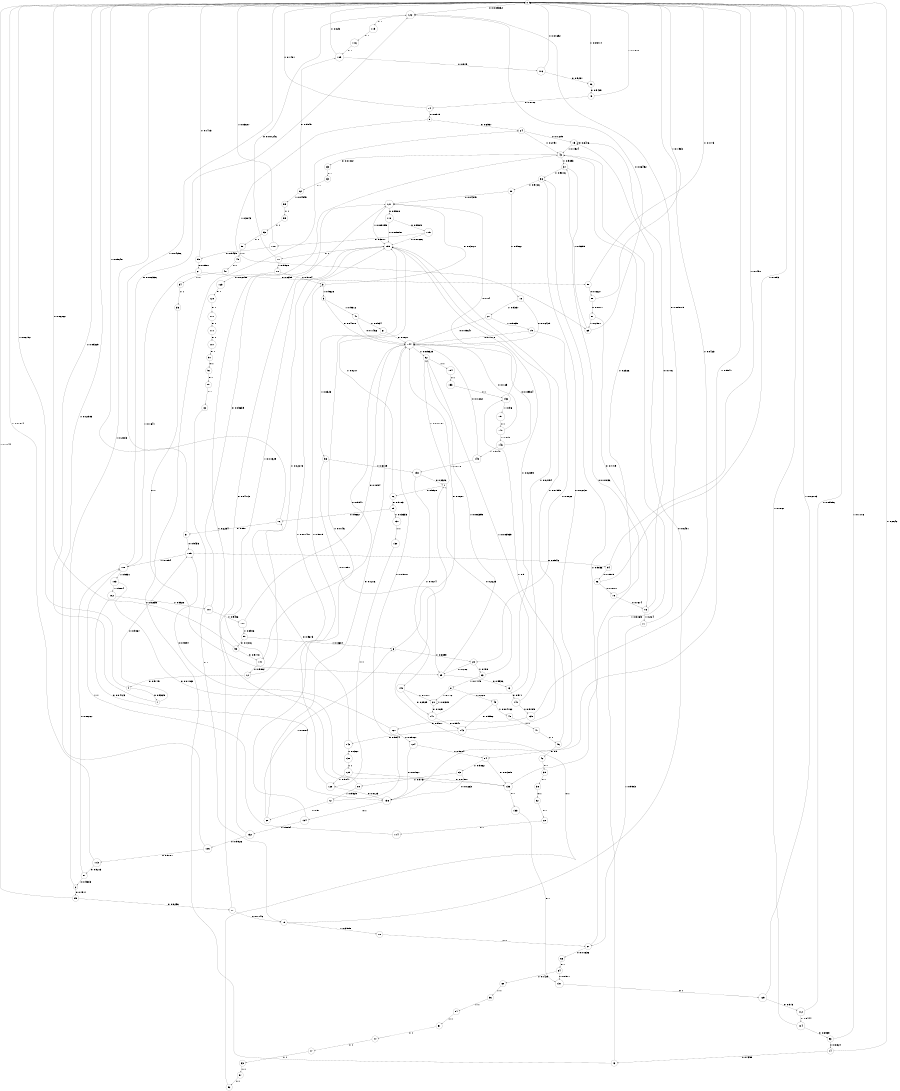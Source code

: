 digraph "ch3_face_source_L16" {
size = "6,8.5";
ratio = "fill";
node [shape = circle];
node [fontsize = 24];
edge [fontsize = 24];
0 -> 122 [label = "0: 0.005332  "];
0 -> 84 [label = "1: 0.9947   "];
1 -> 26 [label = "0: 0.9928   "];
1 -> 92 [label = "1: 0.007181  "];
2 -> 85 [label = "0: 0.7917   "];
2 -> 0 [label = "1: 0.2083   "];
3 -> 121 [label = "0: 0.03721  "];
3 -> 5 [label = "1: 0.9628   "];
4 -> 7 [label = "0: 0.9325   "];
4 -> 0 [label = "1: 0.06752  "];
5 -> 144 [label = "0: 0.04878  "];
5 -> 41 [label = "1: 0.9512   "];
6 -> 144 [label = "0: 0.1601   "];
6 -> 28 [label = "1: 0.8399   "];
7 -> 105 [label = "0: 0.9067   "];
7 -> 0 [label = "1: 0.09329  "];
8 -> 49 [label = "0: 0.228    "];
8 -> 20 [label = "1: 0.772    "];
9 -> 24 [label = "0: 0.6957   "];
9 -> 69 [label = "1: 0.3043   "];
10 -> 123 [label = "0: 0.02158  "];
10 -> 3 [label = "1: 0.9784   "];
11 -> 122 [label = "0: 0.007246  "];
11 -> 10 [label = "1: 0.9928   "];
12 -> 4 [label = "0: 0.9775   "];
12 -> 155 [label = "1: 0.02248  "];
13 -> 140 [label = "0: 0.971    "];
13 -> 155 [label = "1: 0.02899  "];
14 -> 73 [label = "0: 0.7358   "];
14 -> 0 [label = "1: 0.2642   "];
15 -> 15 [label = "0: 0.8476   "];
15 -> 43 [label = "1: 0.1524   "];
16 -> 31 [label = "0: 0.957    "];
16 -> 0 [label = "1: 0.04296  "];
17 -> 33 [label = "1: 1        "];
18 -> 144 [label = "0: 0.06429  "];
18 -> 27 [label = "1: 0.9357   "];
19 -> 144 [label = "0: 0.1178   "];
19 -> 28 [label = "1: 0.8822   "];
20 -> 147 [label = "0: 0.1691   "];
20 -> 20 [label = "1: 0.8309   "];
21 -> 90 [label = "0: 0.8359   "];
21 -> 108 [label = "1: 0.1641   "];
22 -> 114 [label = "0: 1        "];
23 -> 1 [label = "0: 0.2225   "];
23 -> 8 [label = "1: 0.7775   "];
24 -> 15 [label = "0: 0.7209   "];
24 -> 43 [label = "1: 0.2791   "];
25 -> 16 [label = "0: 0.9667   "];
25 -> 137 [label = "1: 0.03333  "];
26 -> 25 [label = "0: 0.9783   "];
26 -> 155 [label = "1: 0.0217   "];
27 -> 144 [label = "0: 0.09647  "];
27 -> 19 [label = "1: 0.9035   "];
28 -> 29 [label = "0: 0.202    "];
28 -> 23 [label = "1: 0.798    "];
29 -> 13 [label = "0: 0.9936   "];
29 -> 92 [label = "1: 0.006395  "];
30 -> 121 [label = "0: 0.04375  "];
30 -> 18 [label = "1: 0.9562   "];
31 -> 105 [label = "0: 0.9435   "];
31 -> 0 [label = "1: 0.05648  "];
32 -> 22 [label = "0: 1        "];
33 -> 57 [label = "1: 1        "];
34 -> 35 [label = "1: 1        "];
35 -> 29 [label = "0: 1        "];
36 -> 136 [label = "0: 0.02737  "];
36 -> 30 [label = "1: 0.9726   "];
37 -> 135 [label = "0: 0.01836  "];
37 -> 36 [label = "1: 0.9816   "];
38 -> 32 [label = "0: 1        "];
39 -> 38 [label = "0: 1        "];
40 -> 34 [label = "1: 1        "];
41 -> 144 [label = "0: 0.1466   "];
41 -> 61 [label = "1: 0.8534   "];
42 -> 39 [label = "0: 1        "];
43 -> 65 [label = "0: 0.01067  "];
43 -> 37 [label = "1: 0.9893   "];
44 -> 17 [label = "1: 1        "];
45 -> 40 [label = "1: 1        "];
46 -> 42 [label = "0: 0.5      "];
46 -> 152 [label = "1: 0.5      "];
47 -> 46 [label = "1: 1        "];
48 -> 47 [label = "1: 1        "];
49 -> 143 [label = "0: 0.9952   "];
49 -> 48 [label = "1: 0.004762  "];
50 -> 45 [label = "1: 1        "];
51 -> 44 [label = "1: 1        "];
52 -> 1 [label = "0: 1        "];
53 -> 50 [label = "1: 1        "];
54 -> 51 [label = "1: 1        "];
55 -> 53 [label = "1: 1        "];
56 -> 54 [label = "1: 1        "];
57 -> 52 [label = "1: 1        "];
58 -> 29 [label = "0: 0.1891   "];
58 -> 150 [label = "1: 0.8109   "];
59 -> 55 [label = "1: 1        "];
60 -> 56 [label = "1: 1        "];
61 -> 144 [label = "0: 0.1677   "];
61 -> 58 [label = "1: 0.8323   "];
62 -> 109 [label = "0: 0.9545   "];
62 -> 59 [label = "1: 0.04545  "];
63 -> 62 [label = "0: 1        "];
64 -> 131 [label = "0: 0.8571   "];
64 -> 60 [label = "1: 0.1429   "];
65 -> 63 [label = "0: 1        "];
66 -> 64 [label = "0: 1        "];
67 -> 66 [label = "0: 0.01636  "];
67 -> 36 [label = "1: 0.9836   "];
68 -> 144 [label = "0: 0.1216   "];
68 -> 6 [label = "1: 0.8784   "];
69 -> 122 [label = "0: 0.06452  "];
69 -> 37 [label = "1: 0.9355   "];
70 -> 67 [label = "1: 1        "];
71 -> 122 [label = "0: 0.009709  "];
71 -> 67 [label = "1: 0.9903   "];
72 -> 144 [label = "0: 0.09001  "];
72 -> 68 [label = "1: 0.91     "];
73 -> 24 [label = "0: 0.6835   "];
73 -> 43 [label = "1: 0.3165   "];
74 -> 9 [label = "0: 0.8519   "];
74 -> 0 [label = "1: 0.1481   "];
75 -> 15 [label = "0: 0.6491   "];
75 -> 70 [label = "1: 0.3509   "];
76 -> 15 [label = "0: 0.776    "];
76 -> 71 [label = "1: 0.224    "];
77 -> 75 [label = "0: 0.7746   "];
77 -> 43 [label = "1: 0.2254   "];
78 -> 76 [label = "0: 0.7674   "];
78 -> 43 [label = "1: 0.2326   "];
79 -> 74 [label = "0: 0.8182   "];
79 -> 0 [label = "1: 0.1818   "];
80 -> 121 [label = "0: 0.04713  "];
80 -> 72 [label = "1: 0.9529   "];
81 -> 76 [label = "0: 0.7419   "];
81 -> 69 [label = "1: 0.2581   "];
82 -> 75 [label = "0: 1        "];
83 -> 136 [label = "0: 0.0263   "];
83 -> 80 [label = "1: 0.9737   "];
84 -> 135 [label = "0: 0.01385  "];
84 -> 83 [label = "1: 0.9862   "];
85 -> 77 [label = "0: 0.8256   "];
85 -> 0 [label = "1: 0.1744   "];
86 -> 78 [label = "0: 0.8107   "];
86 -> 0 [label = "1: 0.1893   "];
87 -> 2 [label = "0: 0.9383   "];
87 -> 108 [label = "1: 0.06167  "];
88 -> 81 [label = "0: 0.8017   "];
88 -> 0 [label = "1: 0.1983   "];
89 -> 82 [label = "0: 1        "];
90 -> 88 [label = "0: 0.8227   "];
90 -> 0 [label = "1: 0.1773   "];
91 -> 89 [label = "0: 1        "];
92 -> 154 [label = "1: 1        "];
93 -> 14 [label = "0: 0.8824   "];
93 -> 0 [label = "1: 0.1176   "];
94 -> 86 [label = "0: 0.8509   "];
94 -> 0 [label = "1: 0.1491   "];
95 -> 21 [label = "0: 0.8587   "];
95 -> 0 [label = "1: 0.1413   "];
96 -> 79 [label = "0: 0.9429   "];
96 -> 0 [label = "1: 0.05714  "];
97 -> 91 [label = "0: 1        "];
98 -> 141 [label = "0: 0.9778   "];
98 -> 0 [label = "1: 0.02222  "];
99 -> 98 [label = "0: 0.1316   "];
99 -> 6 [label = "1: 0.8684   "];
100 -> 144 [label = "0: 0.1094   "];
100 -> 99 [label = "1: 0.8906   "];
101 -> 121 [label = "0: 0.05639  "];
101 -> 100 [label = "1: 0.9436   "];
102 -> 136 [label = "0: 0.04723  "];
102 -> 101 [label = "1: 0.9528   "];
103 -> 135 [label = "0: 0.01163  "];
103 -> 102 [label = "1: 0.9884   "];
104 -> 93 [label = "0: 0.8939   "];
104 -> 0 [label = "1: 0.1061   "];
105 -> 94 [label = "0: 0.8946   "];
105 -> 108 [label = "1: 0.1054   "];
106 -> 96 [label = "0: 0.9231   "];
106 -> 0 [label = "1: 0.07692  "];
107 -> 97 [label = "0: 1        "];
108 -> 122 [label = "0: 0.006936  "];
108 -> 103 [label = "1: 0.9931   "];
109 -> 106 [label = "0: 0.975    "];
109 -> 0 [label = "1: 0.025    "];
110 -> 95 [label = "0: 0.9439   "];
110 -> 0 [label = "1: 0.05607  "];
111 -> 107 [label = "0: 1        "];
112 -> 104 [label = "0: 0.9444   "];
112 -> 0 [label = "1: 0.05556  "];
113 -> 87 [label = "0: 0.9213   "];
113 -> 0 [label = "1: 0.07874  "];
114 -> 108 [label = "1: 1        "];
115 -> 110 [label = "0: 0.9817   "];
115 -> 155 [label = "1: 0.01826  "];
116 -> 109 [label = "0: 1        "];
117 -> 111 [label = "0: 1        "];
118 -> 115 [label = "0: 0.9909   "];
118 -> 155 [label = "1: 0.009091  "];
119 -> 116 [label = "0: 1        "];
120 -> 117 [label = "0: 1        "];
121 -> 118 [label = "0: 0.9908   "];
121 -> 155 [label = "1: 0.009195  "];
122 -> 119 [label = "0: 1        "];
123 -> 120 [label = "0: 1        "];
124 -> 136 [label = "0: 0.01961  "];
124 -> 84 [label = "1: 0.9804   "];
125 -> 112 [label = "0: 0.973    "];
125 -> 0 [label = "1: 0.02703  "];
126 -> 113 [label = "0: 0.9701   "];
126 -> 0 [label = "1: 0.02985  "];
127 -> 105 [label = "0: 0.9097   "];
127 -> 124 [label = "1: 0.09027  "];
128 -> 136 [label = "0: 0.0125   "];
128 -> 3 [label = "1: 0.9875   "];
129 -> 135 [label = "0: 0.01587  "];
129 -> 128 [label = "1: 0.9841   "];
130 -> 128 [label = "1: 1        "];
131 -> 125 [label = "0: 1        "];
132 -> 126 [label = "0: 0.9926   "];
132 -> 155 [label = "1: 0.007407  "];
133 -> 131 [label = "0: 1        "];
134 -> 132 [label = "0: 0.9854   "];
134 -> 155 [label = "1: 0.0146   "];
135 -> 133 [label = "0: 1        "];
136 -> 134 [label = "0: 1        "];
137 -> 130 [label = "1: 1        "];
138 -> 129 [label = "1: 1        "];
139 -> 127 [label = "0: 0.9577   "];
139 -> 0 [label = "1: 0.0423   "];
140 -> 139 [label = "0: 0.9785   "];
140 -> 155 [label = "1: 0.02154  "];
141 -> 12 [label = "0: 0.9867   "];
141 -> 155 [label = "1: 0.01329  "];
142 -> 16 [label = "0: 0.9673   "];
142 -> 138 [label = "1: 0.0327   "];
143 -> 142 [label = "0: 0.9844   "];
143 -> 155 [label = "1: 0.01559  "];
144 -> 141 [label = "0: 0.9947   "];
144 -> 92 [label = "1: 0.005329  "];
145 -> 144 [label = "0: 0.1282   "];
145 -> 150 [label = "1: 0.8718   "];
146 -> 144 [label = "0: 0.09524  "];
146 -> 145 [label = "1: 0.9048   "];
147 -> 143 [label = "0: 0.9941   "];
147 -> 92 [label = "1: 0.005939  "];
148 -> 144 [label = "0: 0.125    "];
148 -> 146 [label = "1: 0.875    "];
149 -> 147 [label = "0: 0.2929   "];
149 -> 20 [label = "1: 0.7071   "];
150 -> 1 [label = "0: 0.2326   "];
150 -> 149 [label = "1: 0.7674   "];
151 -> 148 [label = "1: 1        "];
152 -> 121 [label = "0: 0.04     "];
152 -> 151 [label = "1: 0.96     "];
153 -> 152 [label = "1: 1        "];
154 -> 153 [label = "1: 1        "];
155 -> 11 [label = "1: 1        "];
}
